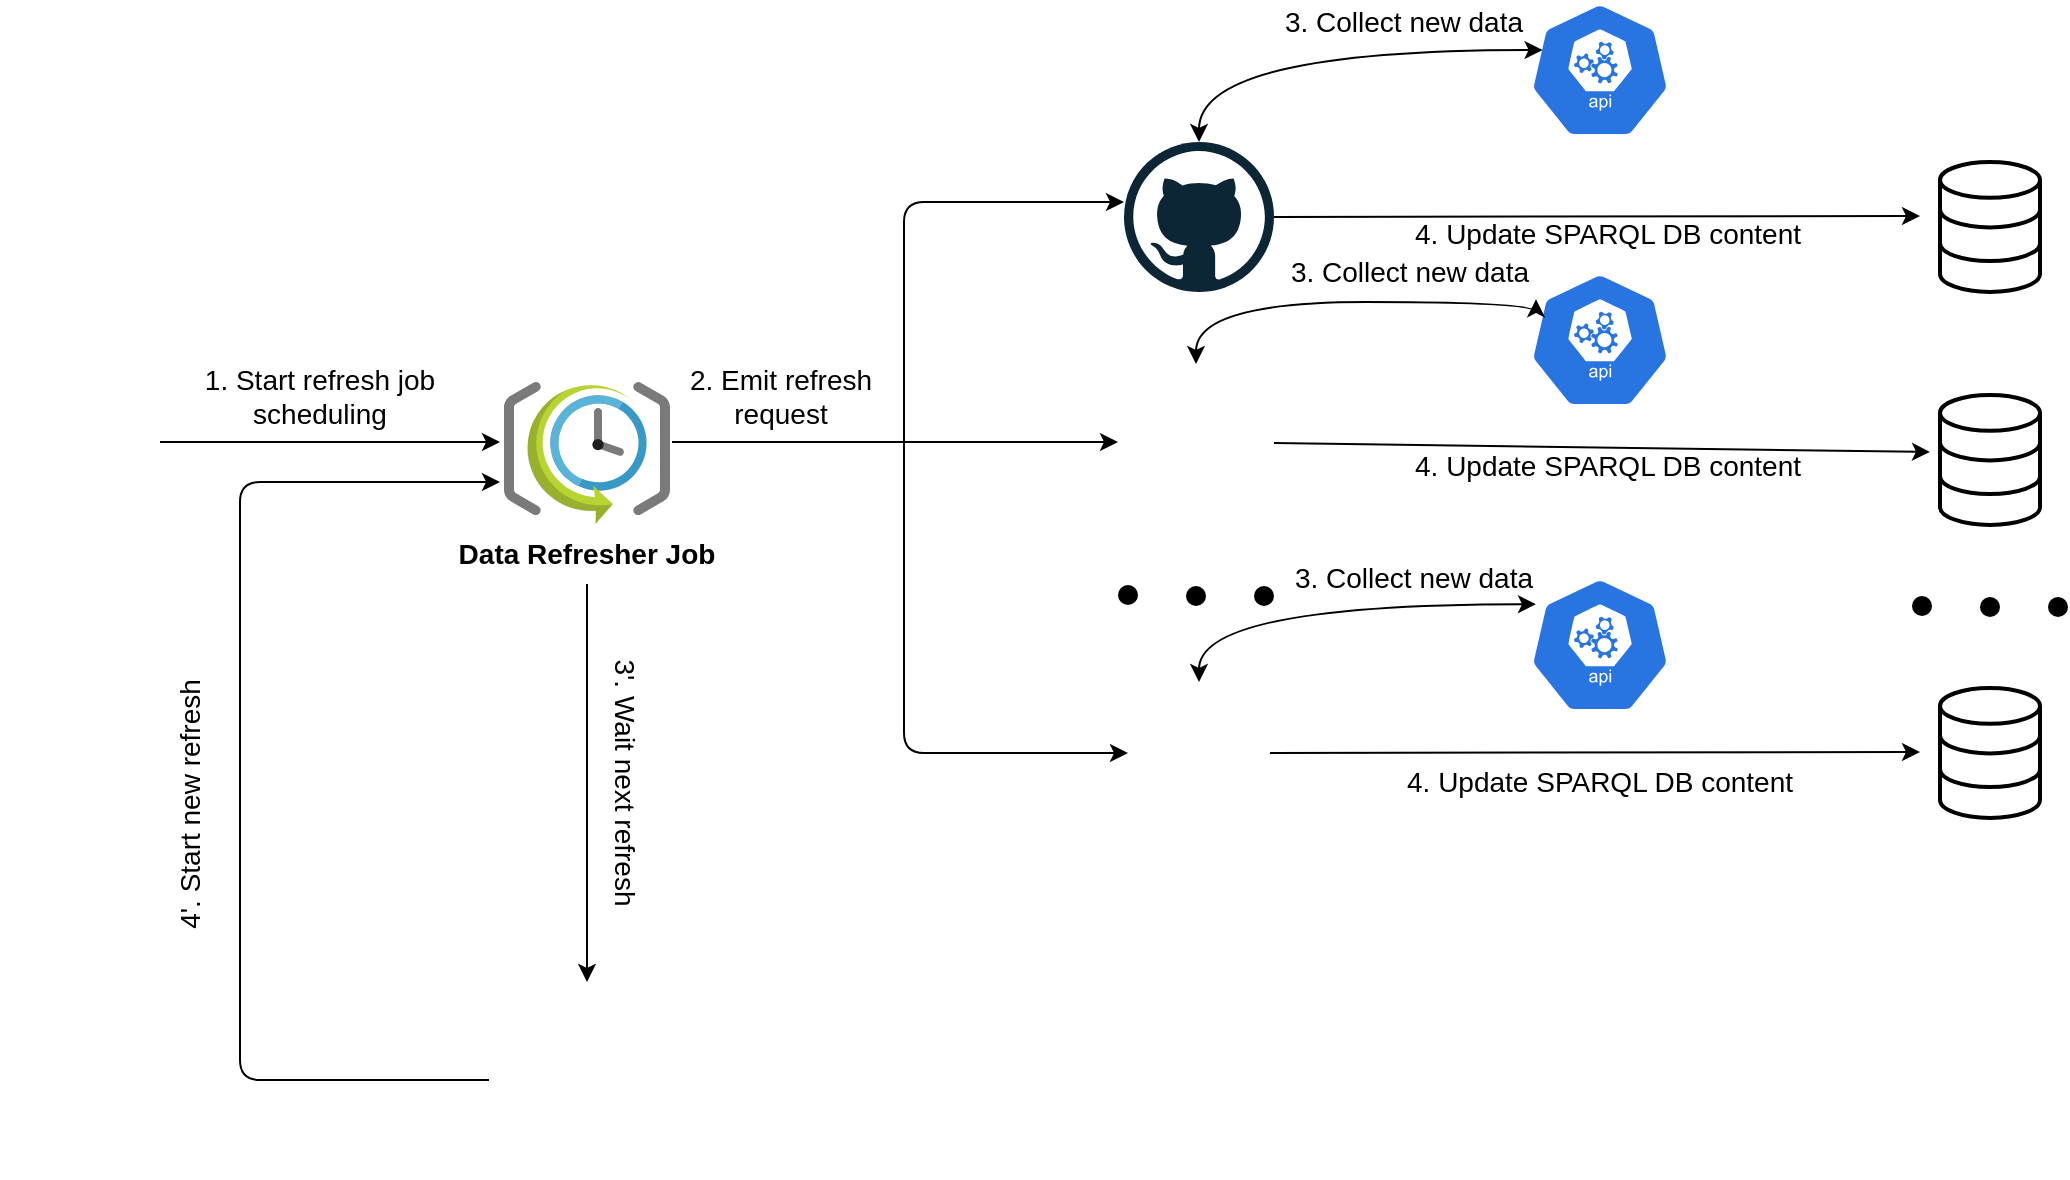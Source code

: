 <mxfile version="12.2.7" type="google" pages="1"><diagram id="ljvJAFXWQT0AThIFTm3c" name="Page-1"><mxGraphModel dx="1292" dy="797" grid="1" gridSize="10" guides="1" tooltips="1" connect="1" arrows="1" fold="1" page="1" pageScale="1" pageWidth="2336" pageHeight="1654" math="0" shadow="0"><root><mxCell id="0"/><mxCell id="1" parent="0"/><mxCell id="UqXDGl8PNhJeMwA8IQ79-1" value="" style="aspect=fixed;html=1;points=[];align=center;image;fontSize=12;image=img/lib/mscae/SchedulerJobCollection.svg;" vertex="1" parent="1"><mxGeometry x="412" y="250" width="83" height="71" as="geometry"/></mxCell><mxCell id="UqXDGl8PNhJeMwA8IQ79-2" value="&lt;font style=&quot;font-size: 14px&quot;&gt;&lt;b&gt;Data Refresher Job&lt;/b&gt;&lt;/font&gt;" style="text;html=1;strokeColor=none;fillColor=none;align=center;verticalAlign=middle;whiteSpace=wrap;rounded=0;" vertex="1" parent="1"><mxGeometry x="388" y="321" width="131" height="30" as="geometry"/></mxCell><mxCell id="UqXDGl8PNhJeMwA8IQ79-3" value="" style="dashed=0;outlineConnect=0;html=1;align=center;labelPosition=center;verticalLabelPosition=bottom;verticalAlign=top;shape=mxgraph.weblogos.github;strokeColor=#000000;fillColor=none;" vertex="1" parent="1"><mxGeometry x="722" y="130" width="75" height="75" as="geometry"/></mxCell><mxCell id="UqXDGl8PNhJeMwA8IQ79-4" value="" style="shape=image;html=1;verticalAlign=top;verticalLabelPosition=bottom;labelBackgroundColor=#ffffff;imageAspect=0;aspect=fixed;image=https://cdn4.iconfinder.com/data/icons/ionicons/512/icon-social-reddit-128.png;strokeColor=#000000;fillColor=none;" vertex="1" parent="1"><mxGeometry x="719" y="241" width="78" height="78" as="geometry"/></mxCell><mxCell id="UqXDGl8PNhJeMwA8IQ79-5" value="" style="shape=image;html=1;verticalAlign=top;verticalLabelPosition=bottom;labelBackgroundColor=#ffffff;imageAspect=0;aspect=fixed;image=https://cdn1.iconfinder.com/data/icons/material-core/20/language-128.png;strokeColor=#000000;fillColor=none;" vertex="1" parent="1"><mxGeometry x="724" y="400" width="71" height="71" as="geometry"/></mxCell><mxCell id="UqXDGl8PNhJeMwA8IQ79-6" value="" style="shape=ellipse;fillColor=#000000;strokeColor=none;html=1" vertex="1" parent="1"><mxGeometry x="719" y="351.5" width="10" height="10" as="geometry"/></mxCell><mxCell id="UqXDGl8PNhJeMwA8IQ79-7" value="" style="shape=ellipse;fillColor=#000000;strokeColor=none;html=1" vertex="1" parent="1"><mxGeometry x="753" y="352" width="10" height="10" as="geometry"/></mxCell><mxCell id="UqXDGl8PNhJeMwA8IQ79-8" value="" style="shape=ellipse;fillColor=#000000;strokeColor=none;html=1" vertex="1" parent="1"><mxGeometry x="787" y="352" width="10" height="10" as="geometry"/></mxCell><mxCell id="UqXDGl8PNhJeMwA8IQ79-9" value="" style="endArrow=none;html=1;endFill=0;" edge="1" parent="1"><mxGeometry width="50" height="50" relative="1" as="geometry"><mxPoint x="496" y="280" as="sourcePoint"/><mxPoint x="612" y="280" as="targetPoint"/></mxGeometry></mxCell><mxCell id="UqXDGl8PNhJeMwA8IQ79-10" value="" style="endArrow=classic;html=1;" edge="1" parent="1" target="UqXDGl8PNhJeMwA8IQ79-4"><mxGeometry width="50" height="50" relative="1" as="geometry"><mxPoint x="612" y="280" as="sourcePoint"/><mxPoint x="712" y="280" as="targetPoint"/></mxGeometry></mxCell><mxCell id="UqXDGl8PNhJeMwA8IQ79-13" value="" style="endArrow=classic;html=1;edgeStyle=orthogonalEdgeStyle;" edge="1" parent="1" target="UqXDGl8PNhJeMwA8IQ79-3"><mxGeometry width="50" height="50" relative="1" as="geometry"><mxPoint x="612" y="280" as="sourcePoint"/><mxPoint x="432" y="500" as="targetPoint"/><Array as="points"><mxPoint x="612" y="160"/></Array></mxGeometry></mxCell><mxCell id="UqXDGl8PNhJeMwA8IQ79-14" value="" style="endArrow=classic;html=1;entryX=0;entryY=0.5;entryDx=0;entryDy=0;edgeStyle=orthogonalEdgeStyle;" edge="1" parent="1" target="UqXDGl8PNhJeMwA8IQ79-5"><mxGeometry width="50" height="50" relative="1" as="geometry"><mxPoint x="612" y="280" as="sourcePoint"/><mxPoint x="442" y="530" as="targetPoint"/><Array as="points"><mxPoint x="612" y="436"/></Array></mxGeometry></mxCell><mxCell id="UqXDGl8PNhJeMwA8IQ79-18" value="" style="shape=image;html=1;verticalAlign=top;verticalLabelPosition=bottom;labelBackgroundColor=#ffffff;imageAspect=0;aspect=fixed;image=https://cdn3.iconfinder.com/data/icons/tango-icon-library/48/media-playback-start-128.png" vertex="1" parent="1"><mxGeometry x="160" y="240" width="80" height="80" as="geometry"/></mxCell><mxCell id="UqXDGl8PNhJeMwA8IQ79-19" value="" style="endArrow=classic;html=1;exitX=1;exitY=0.5;exitDx=0;exitDy=0;entryX=-0.024;entryY=0.423;entryDx=0;entryDy=0;entryPerimeter=0;" edge="1" parent="1" source="UqXDGl8PNhJeMwA8IQ79-18" target="UqXDGl8PNhJeMwA8IQ79-1"><mxGeometry width="50" height="50" relative="1" as="geometry"><mxPoint x="200" y="540" as="sourcePoint"/><mxPoint x="250" y="490" as="targetPoint"/></mxGeometry></mxCell><mxCell id="UqXDGl8PNhJeMwA8IQ79-21" value="" style="html=1;dashed=0;whitespace=wrap;fillColor=#2875E2;strokeColor=#ffffff;points=[[0.005,0.63,0],[0.1,0.2,0],[0.9,0.2,0],[0.5,0,0],[0.995,0.63,0],[0.72,0.99,0],[0.5,1,0],[0.28,0.99,0]];shape=mxgraph.kubernetes.icon;prIcon=api" vertex="1" parent="1"><mxGeometry x="920" y="60" width="80" height="68" as="geometry"/></mxCell><mxCell id="UqXDGl8PNhJeMwA8IQ79-22" value="" style="html=1;dashed=0;whitespace=wrap;fillColor=#2875E2;strokeColor=#ffffff;points=[[0.005,0.63,0],[0.1,0.2,0],[0.9,0.2,0],[0.5,0,0],[0.995,0.63,0],[0.72,0.99,0],[0.5,1,0],[0.28,0.99,0]];shape=mxgraph.kubernetes.icon;prIcon=api" vertex="1" parent="1"><mxGeometry x="920" y="195" width="80" height="68" as="geometry"/></mxCell><mxCell id="UqXDGl8PNhJeMwA8IQ79-23" value="" style="html=1;dashed=0;whitespace=wrap;fillColor=#2875E2;strokeColor=#ffffff;points=[[0.005,0.63,0],[0.1,0.2,0],[0.9,0.2,0],[0.5,0,0],[0.995,0.63,0],[0.72,0.99,0],[0.5,1,0],[0.28,0.99,0]];shape=mxgraph.kubernetes.icon;prIcon=api" vertex="1" parent="1"><mxGeometry x="920" y="347.5" width="80" height="68" as="geometry"/></mxCell><mxCell id="UqXDGl8PNhJeMwA8IQ79-27" value="&lt;font style=&quot;font-size: 14px&quot;&gt;3. Collect new data&lt;/font&gt;" style="text;html=1;strokeColor=none;fillColor=none;align=center;verticalAlign=middle;whiteSpace=wrap;rounded=0;rotation=0;" vertex="1" parent="1"><mxGeometry x="792" y="60" width="140" height="20" as="geometry"/></mxCell><mxCell id="UqXDGl8PNhJeMwA8IQ79-28" value="" style="endArrow=classic;html=1;entryX=0.1;entryY=0.2;entryDx=0;entryDy=0;entryPerimeter=0;edgeStyle=orthogonalEdgeStyle;startArrow=classic;startFill=1;exitX=0.5;exitY=0;exitDx=0;exitDy=0;curved=1;" edge="1" parent="1" source="UqXDGl8PNhJeMwA8IQ79-4" target="UqXDGl8PNhJeMwA8IQ79-22"><mxGeometry width="50" height="50" relative="1" as="geometry"><mxPoint x="780" y="253.5" as="sourcePoint"/><mxPoint x="958" y="167.5" as="targetPoint"/><Array as="points"><mxPoint x="758" y="210"/><mxPoint x="928" y="210"/></Array></mxGeometry></mxCell><mxCell id="UqXDGl8PNhJeMwA8IQ79-30" value="&lt;font style=&quot;font-size: 14px&quot;&gt;3. Collect new data&lt;/font&gt;" style="text;html=1;strokeColor=none;fillColor=none;align=center;verticalAlign=middle;whiteSpace=wrap;rounded=0;rotation=0;" vertex="1" parent="1"><mxGeometry x="795" y="185" width="140" height="20" as="geometry"/></mxCell><mxCell id="UqXDGl8PNhJeMwA8IQ79-31" value="" style="endArrow=classic;html=1;entryX=0.1;entryY=0.2;entryDx=0;entryDy=0;entryPerimeter=0;edgeStyle=orthogonalEdgeStyle;startArrow=classic;startFill=1;exitX=0.5;exitY=0;exitDx=0;exitDy=0;curved=1;" edge="1" parent="1" source="UqXDGl8PNhJeMwA8IQ79-5" target="UqXDGl8PNhJeMwA8IQ79-23"><mxGeometry width="50" height="50" relative="1" as="geometry"><mxPoint x="763" y="380.5" as="sourcePoint"/><mxPoint x="943" y="338.5" as="targetPoint"/></mxGeometry></mxCell><mxCell id="UqXDGl8PNhJeMwA8IQ79-32" value="&lt;font style=&quot;font-size: 14px&quot;&gt;3. Collect new data&lt;/font&gt;" style="text;html=1;strokeColor=none;fillColor=none;align=center;verticalAlign=middle;whiteSpace=wrap;rounded=0;rotation=0;" vertex="1" parent="1"><mxGeometry x="797" y="337.5" width="140" height="20" as="geometry"/></mxCell><mxCell id="UqXDGl8PNhJeMwA8IQ79-34" value="" style="endArrow=classic;html=1;entryX=0.141;entryY=0.353;entryDx=0;entryDy=0;entryPerimeter=0;edgeStyle=orthogonalEdgeStyle;startArrow=classic;startFill=1;curved=1;" edge="1" parent="1" source="UqXDGl8PNhJeMwA8IQ79-3" target="UqXDGl8PNhJeMwA8IQ79-21"><mxGeometry width="50" height="50" relative="1" as="geometry"><mxPoint x="750" y="108" as="sourcePoint"/><mxPoint x="918" y="62" as="targetPoint"/><Array as="points"><mxPoint x="760" y="84"/></Array></mxGeometry></mxCell><mxCell id="UqXDGl8PNhJeMwA8IQ79-35" value="&lt;font style=&quot;font-size: 14px&quot;&gt;1. Start refresh job scheduling&lt;/font&gt;" style="text;html=1;strokeColor=none;fillColor=none;align=center;verticalAlign=middle;whiteSpace=wrap;rounded=0;" vertex="1" parent="1"><mxGeometry x="240" y="240" width="160" height="33" as="geometry"/></mxCell><mxCell id="UqXDGl8PNhJeMwA8IQ79-36" value="&lt;font style=&quot;font-size: 14px&quot;&gt;2. Emit refresh request&lt;/font&gt;" style="text;html=1;strokeColor=none;fillColor=none;align=center;verticalAlign=middle;whiteSpace=wrap;rounded=0;" vertex="1" parent="1"><mxGeometry x="500" y="238" width="101" height="37" as="geometry"/></mxCell><mxCell id="UqXDGl8PNhJeMwA8IQ79-37" value="" style="endArrow=classic;html=1;" edge="1" parent="1" source="UqXDGl8PNhJeMwA8IQ79-3"><mxGeometry width="50" height="50" relative="1" as="geometry"><mxPoint x="810" y="140" as="sourcePoint"/><mxPoint x="1120" y="167" as="targetPoint"/></mxGeometry></mxCell><mxCell id="UqXDGl8PNhJeMwA8IQ79-39" value="" style="endArrow=classic;html=1;" edge="1" parent="1" source="UqXDGl8PNhJeMwA8IQ79-4"><mxGeometry width="50" height="50" relative="1" as="geometry"><mxPoint x="792" y="285.449" as="sourcePoint"/><mxPoint x="1125" y="285" as="targetPoint"/></mxGeometry></mxCell><mxCell id="UqXDGl8PNhJeMwA8IQ79-40" value="" style="endArrow=classic;html=1;exitX=1;exitY=0.5;exitDx=0;exitDy=0;" edge="1" parent="1" source="UqXDGl8PNhJeMwA8IQ79-5"><mxGeometry width="50" height="50" relative="1" as="geometry"><mxPoint x="800" y="435.449" as="sourcePoint"/><mxPoint x="1120" y="435" as="targetPoint"/></mxGeometry></mxCell><mxCell id="UqXDGl8PNhJeMwA8IQ79-42" value="" style="html=1;verticalLabelPosition=bottom;align=center;labelBackgroundColor=#ffffff;verticalAlign=top;strokeWidth=2;strokeColor=#000000;shadow=0;dashed=0;shape=mxgraph.ios7.icons.data;fillColor=none;" vertex="1" parent="1"><mxGeometry x="1130" y="140" width="50" height="65" as="geometry"/></mxCell><mxCell id="UqXDGl8PNhJeMwA8IQ79-43" value="" style="html=1;verticalLabelPosition=bottom;align=center;labelBackgroundColor=#ffffff;verticalAlign=top;strokeWidth=2;strokeColor=#000000;shadow=0;dashed=0;shape=mxgraph.ios7.icons.data;fillColor=none;" vertex="1" parent="1"><mxGeometry x="1130" y="256.5" width="50" height="65" as="geometry"/></mxCell><mxCell id="UqXDGl8PNhJeMwA8IQ79-44" value="" style="html=1;verticalLabelPosition=bottom;align=center;labelBackgroundColor=#ffffff;verticalAlign=top;strokeWidth=2;strokeColor=#000000;shadow=0;dashed=0;shape=mxgraph.ios7.icons.data;fillColor=none;" vertex="1" parent="1"><mxGeometry x="1130" y="403" width="50" height="65" as="geometry"/></mxCell><mxCell id="UqXDGl8PNhJeMwA8IQ79-45" value="" style="shape=ellipse;fillColor=#000000;strokeColor=none;html=1" vertex="1" parent="1"><mxGeometry x="1116" y="357" width="10" height="10" as="geometry"/></mxCell><mxCell id="UqXDGl8PNhJeMwA8IQ79-46" value="" style="shape=ellipse;fillColor=#000000;strokeColor=none;html=1" vertex="1" parent="1"><mxGeometry x="1150" y="357.5" width="10" height="10" as="geometry"/></mxCell><mxCell id="UqXDGl8PNhJeMwA8IQ79-47" value="" style="shape=ellipse;fillColor=#000000;strokeColor=none;html=1" vertex="1" parent="1"><mxGeometry x="1184" y="357.5" width="10" height="10" as="geometry"/></mxCell><mxCell id="UqXDGl8PNhJeMwA8IQ79-48" value="&lt;font style=&quot;font-size: 14px&quot;&gt;4. Update SPARQL DB content&lt;/font&gt;" style="text;html=1;strokeColor=none;fillColor=none;align=center;verticalAlign=middle;whiteSpace=wrap;rounded=0;" vertex="1" parent="1"><mxGeometry x="840" y="440" width="240" height="20" as="geometry"/></mxCell><mxCell id="UqXDGl8PNhJeMwA8IQ79-49" value="&lt;font style=&quot;font-size: 14px&quot;&gt;4. Update SPARQL DB content&lt;/font&gt;" style="text;html=1;strokeColor=none;fillColor=none;align=center;verticalAlign=middle;whiteSpace=wrap;rounded=0;" vertex="1" parent="1"><mxGeometry x="844" y="284" width="240" height="16" as="geometry"/></mxCell><mxCell id="UqXDGl8PNhJeMwA8IQ79-51" value="&lt;font style=&quot;font-size: 14px&quot;&gt;4. Update SPARQL DB content&lt;/font&gt;" style="text;html=1;strokeColor=none;fillColor=none;align=center;verticalAlign=middle;whiteSpace=wrap;rounded=0;" vertex="1" parent="1"><mxGeometry x="843.5" y="167.5" width="240" height="16" as="geometry"/></mxCell><mxCell id="UqXDGl8PNhJeMwA8IQ79-52" value="" style="shape=image;html=1;verticalAlign=top;verticalLabelPosition=bottom;labelBackgroundColor=#ffffff;imageAspect=0;aspect=fixed;image=https://cdn2.iconfinder.com/data/icons/essential-web-5/50/pending-wait-time-revise-unfinish-128.png" vertex="1" parent="1"><mxGeometry x="404.5" y="550" width="98" height="98" as="geometry"/></mxCell><mxCell id="UqXDGl8PNhJeMwA8IQ79-53" value="" style="endArrow=classic;html=1;exitX=0.5;exitY=1;exitDx=0;exitDy=0;entryX=0.5;entryY=0;entryDx=0;entryDy=0;" edge="1" parent="1" source="UqXDGl8PNhJeMwA8IQ79-2" target="UqXDGl8PNhJeMwA8IQ79-52"><mxGeometry width="50" height="50" relative="1" as="geometry"><mxPoint x="160" y="640" as="sourcePoint"/><mxPoint x="210" y="590" as="targetPoint"/></mxGeometry></mxCell><mxCell id="UqXDGl8PNhJeMwA8IQ79-54" value="&lt;font style=&quot;font-size: 14px&quot;&gt;3'. Wait next refresh&lt;/font&gt;" style="text;html=1;strokeColor=none;fillColor=none;align=center;verticalAlign=middle;whiteSpace=wrap;rounded=0;rotation=90;" vertex="1" parent="1"><mxGeometry x="388" y="440.5" width="170" height="20" as="geometry"/></mxCell><mxCell id="UqXDGl8PNhJeMwA8IQ79-55" value="" style="endArrow=classic;html=1;exitX=0;exitY=0.5;exitDx=0;exitDy=0;edgeStyle=orthogonalEdgeStyle;" edge="1" parent="1" source="UqXDGl8PNhJeMwA8IQ79-52"><mxGeometry width="50" height="50" relative="1" as="geometry"><mxPoint x="160" y="720" as="sourcePoint"/><mxPoint x="410" y="300" as="targetPoint"/><Array as="points"><mxPoint x="280" y="599"/><mxPoint x="280" y="300"/></Array></mxGeometry></mxCell><mxCell id="UqXDGl8PNhJeMwA8IQ79-56" value="&lt;span style=&quot;font-size: 14px&quot;&gt;4'. Start new refresh&lt;/span&gt;" style="text;html=1;strokeColor=none;fillColor=none;align=center;verticalAlign=middle;whiteSpace=wrap;rounded=0;rotation=-90;" vertex="1" parent="1"><mxGeometry x="170" y="451" width="170" height="20" as="geometry"/></mxCell></root></mxGraphModel></diagram></mxfile>
